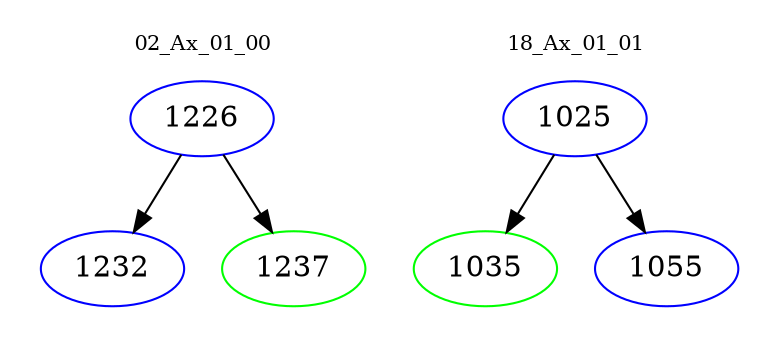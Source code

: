 digraph{
subgraph cluster_0 {
color = white
label = "02_Ax_01_00";
fontsize=10;
T0_1226 [label="1226", color="blue"]
T0_1226 -> T0_1232 [color="black"]
T0_1232 [label="1232", color="blue"]
T0_1226 -> T0_1237 [color="black"]
T0_1237 [label="1237", color="green"]
}
subgraph cluster_1 {
color = white
label = "18_Ax_01_01";
fontsize=10;
T1_1025 [label="1025", color="blue"]
T1_1025 -> T1_1035 [color="black"]
T1_1035 [label="1035", color="green"]
T1_1025 -> T1_1055 [color="black"]
T1_1055 [label="1055", color="blue"]
}
}
